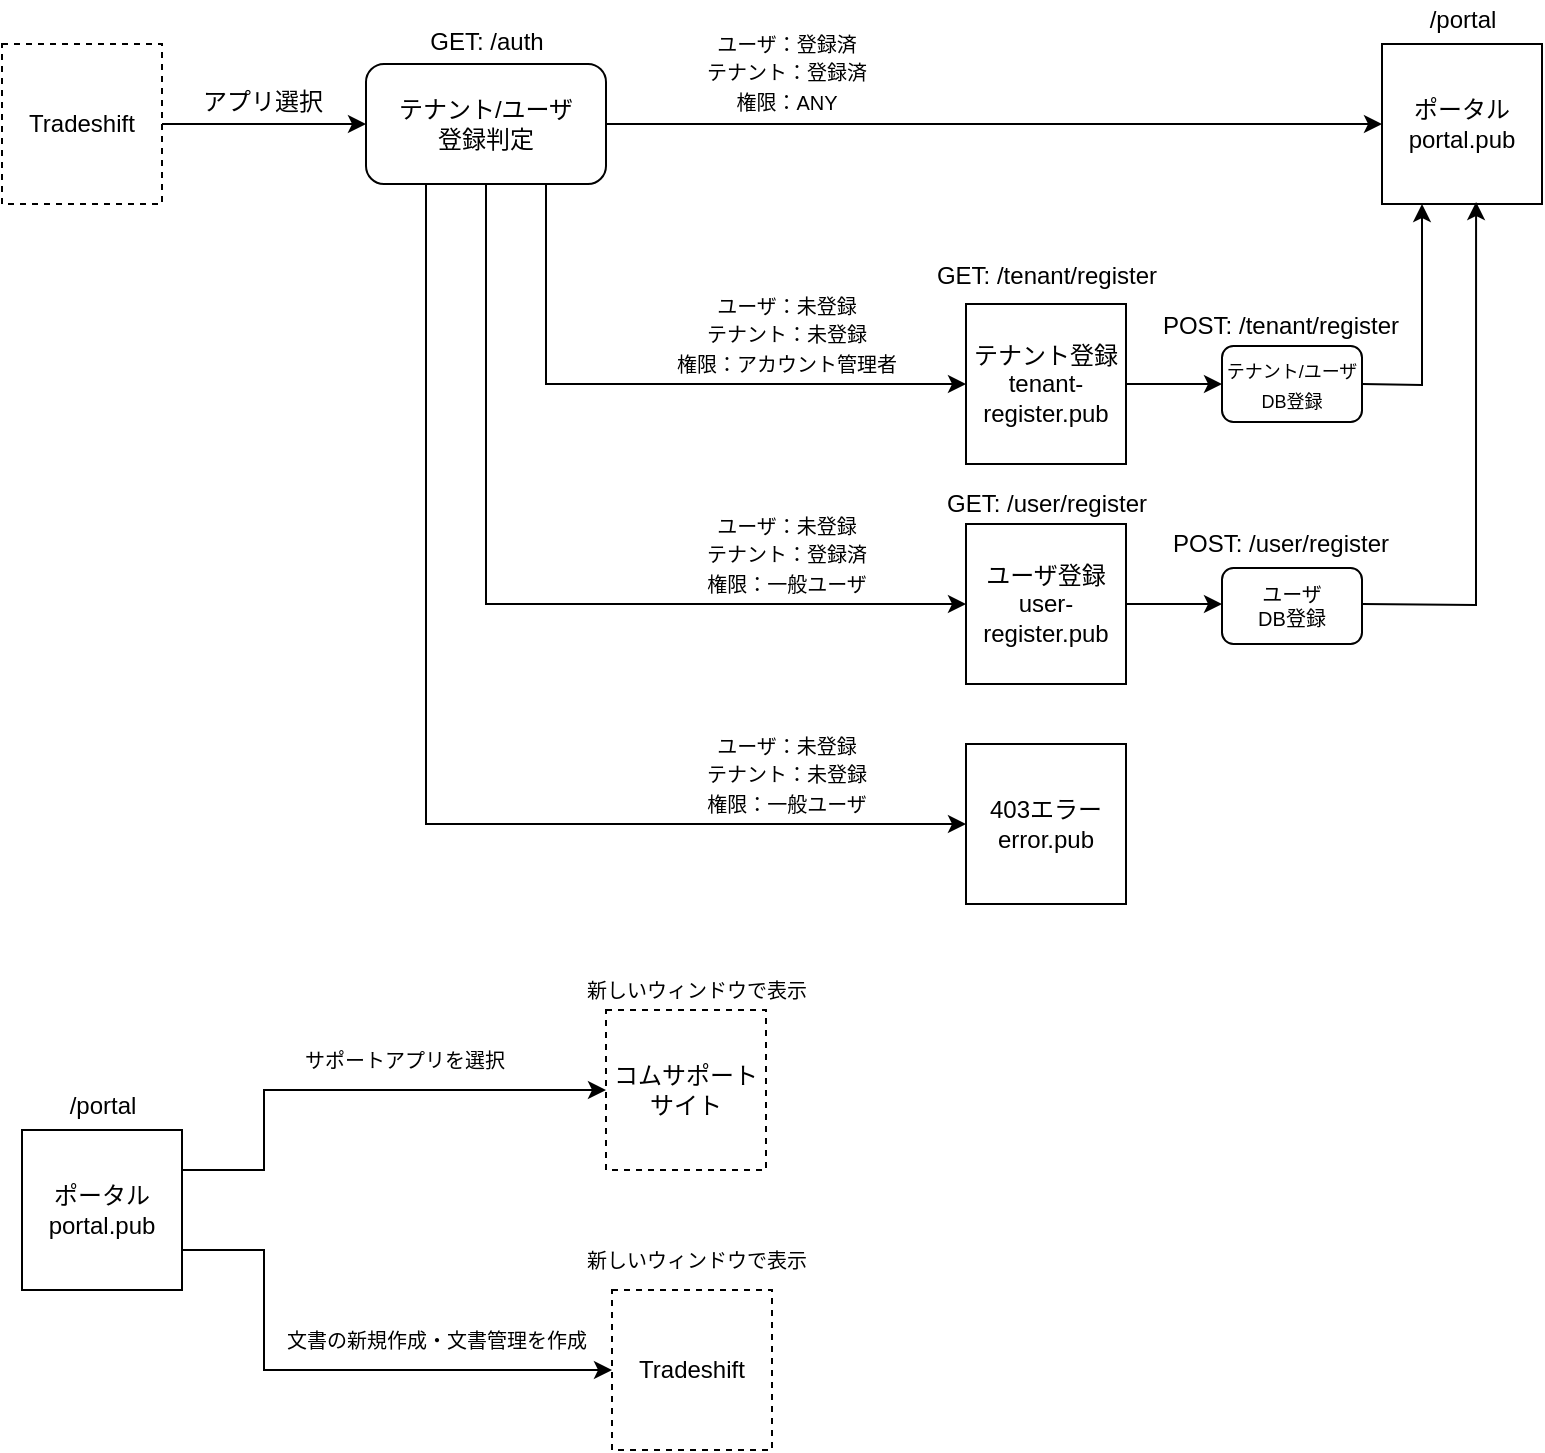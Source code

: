 <mxfile version="13.10.0" type="embed">
    <diagram id="jZcPVDb7O-awAezXT4eu" name="Page-1">
        <mxGraphModel dx="1204" dy="642" grid="1" gridSize="10" guides="1" tooltips="1" connect="1" arrows="1" fold="1" page="1" pageScale="1" pageWidth="827" pageHeight="1169" math="0" shadow="0">
            <root>
                <mxCell id="0"/>
                <mxCell id="1" parent="0"/>
                <mxCell id="61" style="edgeStyle=orthogonalEdgeStyle;rounded=0;orthogonalLoop=1;jettySize=auto;html=1;exitX=1;exitY=0.5;exitDx=0;exitDy=0;entryX=0;entryY=0.5;entryDx=0;entryDy=0;" parent="1" source="59" target="60" edge="1">
                    <mxGeometry relative="1" as="geometry"/>
                </mxCell>
                <mxCell id="59" value="Tradeshift" style="whiteSpace=wrap;html=1;aspect=fixed;dashed=1;" parent="1" vertex="1">
                    <mxGeometry x="29" y="102" width="80" height="80" as="geometry"/>
                </mxCell>
                <mxCell id="65" style="edgeStyle=orthogonalEdgeStyle;rounded=0;orthogonalLoop=1;jettySize=auto;html=1;exitX=1;exitY=0.5;exitDx=0;exitDy=0;entryX=0;entryY=0.5;entryDx=0;entryDy=0;" parent="1" source="60" target="64" edge="1">
                    <mxGeometry relative="1" as="geometry"/>
                </mxCell>
                <mxCell id="78" style="edgeStyle=orthogonalEdgeStyle;rounded=0;orthogonalLoop=1;jettySize=auto;html=1;exitX=0.25;exitY=1;exitDx=0;exitDy=0;entryX=0;entryY=0.5;entryDx=0;entryDy=0;" parent="1" source="60" target="76" edge="1">
                    <mxGeometry relative="1" as="geometry"/>
                </mxCell>
                <mxCell id="60" value="テナント/ユーザ&lt;br&gt;登録判定" style="rounded=1;whiteSpace=wrap;html=1;" parent="1" vertex="1">
                    <mxGeometry x="211" y="112" width="120" height="60" as="geometry"/>
                </mxCell>
                <mxCell id="62" value="アプリ選択" style="text;html=1;align=center;verticalAlign=middle;resizable=0;points=[];autosize=1;" parent="1" vertex="1">
                    <mxGeometry x="119" y="121" width="80" height="20" as="geometry"/>
                </mxCell>
                <mxCell id="64" value="ポータル&lt;br&gt;portal.pub" style="whiteSpace=wrap;html=1;aspect=fixed;" parent="1" vertex="1">
                    <mxGeometry x="719" y="102" width="80" height="80" as="geometry"/>
                </mxCell>
                <mxCell id="86" style="edgeStyle=orthogonalEdgeStyle;rounded=0;orthogonalLoop=1;jettySize=auto;html=1;exitX=1;exitY=0.5;exitDx=0;exitDy=0;entryX=0;entryY=0.5;entryDx=0;entryDy=0;" parent="1" source="66" edge="1">
                    <mxGeometry relative="1" as="geometry">
                        <mxPoint x="639" y="272" as="targetPoint"/>
                    </mxGeometry>
                </mxCell>
                <mxCell id="66" value="テナント登録&lt;br&gt;tenant-register.pub" style="whiteSpace=wrap;html=1;aspect=fixed;" parent="1" vertex="1">
                    <mxGeometry x="511" y="232" width="80" height="80" as="geometry"/>
                </mxCell>
                <mxCell id="67" value="GET: /auth" style="text;html=1;align=center;verticalAlign=middle;resizable=0;points=[];autosize=1;" parent="1" vertex="1">
                    <mxGeometry x="236" y="91" width="70" height="20" as="geometry"/>
                </mxCell>
                <mxCell id="68" value="/portal" style="text;html=1;align=center;verticalAlign=middle;resizable=0;points=[];autosize=1;" parent="1" vertex="1">
                    <mxGeometry x="734" y="80" width="50" height="20" as="geometry"/>
                </mxCell>
                <mxCell id="69" value="GET: /tenant/register" style="text;html=1;align=center;verticalAlign=middle;resizable=0;points=[];autosize=1;" parent="1" vertex="1">
                    <mxGeometry x="486" y="208" width="130" height="20" as="geometry"/>
                </mxCell>
                <mxCell id="70" style="edgeStyle=orthogonalEdgeStyle;rounded=0;orthogonalLoop=1;jettySize=auto;html=1;exitX=0.75;exitY=1;exitDx=0;exitDy=0;entryX=0;entryY=0.5;entryDx=0;entryDy=0;" parent="1" source="60" target="66" edge="1">
                    <mxGeometry relative="1" as="geometry">
                        <mxPoint x="341" y="152" as="sourcePoint"/>
                        <mxPoint x="461" y="152" as="targetPoint"/>
                    </mxGeometry>
                </mxCell>
                <mxCell id="87" style="edgeStyle=orthogonalEdgeStyle;rounded=0;orthogonalLoop=1;jettySize=auto;html=1;exitX=1;exitY=0.5;exitDx=0;exitDy=0;entryX=0;entryY=0.5;entryDx=0;entryDy=0;" parent="1" source="71" edge="1">
                    <mxGeometry relative="1" as="geometry">
                        <mxPoint x="639" y="382" as="targetPoint"/>
                    </mxGeometry>
                </mxCell>
                <mxCell id="71" value="ユーザ登録&lt;br&gt;user-register.pub" style="whiteSpace=wrap;html=1;aspect=fixed;" parent="1" vertex="1">
                    <mxGeometry x="511" y="342" width="80" height="80" as="geometry"/>
                </mxCell>
                <mxCell id="72" style="edgeStyle=orthogonalEdgeStyle;rounded=0;orthogonalLoop=1;jettySize=auto;html=1;exitX=0.5;exitY=1;exitDx=0;exitDy=0;entryX=0;entryY=0.5;entryDx=0;entryDy=0;" parent="1" source="60" target="71" edge="1">
                    <mxGeometry relative="1" as="geometry">
                        <mxPoint x="311" y="182" as="sourcePoint"/>
                        <mxPoint x="461" y="282" as="targetPoint"/>
                    </mxGeometry>
                </mxCell>
                <mxCell id="73" value="&lt;font style=&quot;font-size: 10px&quot;&gt;ユーザ：未登録&lt;br&gt;テナント：未登録&lt;br&gt;権限：アカウント管理者&lt;br&gt;&lt;/font&gt;" style="text;html=1;align=center;verticalAlign=middle;resizable=0;points=[];autosize=1;" parent="1" vertex="1">
                    <mxGeometry x="356" y="222" width="130" height="50" as="geometry"/>
                </mxCell>
                <mxCell id="74" value="&lt;font style=&quot;font-size: 10px&quot;&gt;ユーザ：未登録&lt;br&gt;テナント：登録済&lt;br&gt;権限：一般ユーザ&lt;br&gt;&lt;/font&gt;" style="text;html=1;align=center;verticalAlign=middle;resizable=0;points=[];autosize=1;" parent="1" vertex="1">
                    <mxGeometry x="371" y="332" width="100" height="50" as="geometry"/>
                </mxCell>
                <mxCell id="76" value="403エラー&lt;br&gt;error.pub" style="whiteSpace=wrap;html=1;aspect=fixed;" parent="1" vertex="1">
                    <mxGeometry x="511" y="452" width="80" height="80" as="geometry"/>
                </mxCell>
                <mxCell id="79" value="&lt;font style=&quot;font-size: 10px&quot;&gt;ユーザ：未登録&lt;br&gt;テナント：未登録&lt;br&gt;権限：一般ユーザ&lt;br&gt;&lt;/font&gt;" style="text;html=1;align=center;verticalAlign=middle;resizable=0;points=[];autosize=1;" parent="1" vertex="1">
                    <mxGeometry x="371" y="442" width="100" height="50" as="geometry"/>
                </mxCell>
                <mxCell id="80" value="GET: /user/register" style="text;html=1;align=center;verticalAlign=middle;resizable=0;points=[];autosize=1;" parent="1" vertex="1">
                    <mxGeometry x="491" y="322" width="120" height="20" as="geometry"/>
                </mxCell>
                <mxCell id="82" value="&lt;font style=&quot;font-size: 10px&quot;&gt;ユーザ：登録済&lt;br&gt;テナント：登録済&lt;br&gt;権限：ANY&lt;br&gt;&lt;/font&gt;" style="text;html=1;align=center;verticalAlign=middle;resizable=0;points=[];autosize=1;" parent="1" vertex="1">
                    <mxGeometry x="371" y="91" width="100" height="50" as="geometry"/>
                </mxCell>
                <mxCell id="89" style="edgeStyle=orthogonalEdgeStyle;rounded=0;orthogonalLoop=1;jettySize=auto;html=1;exitX=1;exitY=0.5;exitDx=0;exitDy=0;entryX=0.25;entryY=1;entryDx=0;entryDy=0;" parent="1" target="64" edge="1">
                    <mxGeometry relative="1" as="geometry">
                        <mxPoint x="709" y="272" as="sourcePoint"/>
                    </mxGeometry>
                </mxCell>
                <mxCell id="90" style="edgeStyle=orthogonalEdgeStyle;rounded=0;orthogonalLoop=1;jettySize=auto;html=1;exitX=1;exitY=0.5;exitDx=0;exitDy=0;entryX=0.588;entryY=0.988;entryDx=0;entryDy=0;entryPerimeter=0;" parent="1" target="64" edge="1">
                    <mxGeometry relative="1" as="geometry">
                        <mxPoint x="709" y="382" as="sourcePoint"/>
                    </mxGeometry>
                </mxCell>
                <mxCell id="91" value="&lt;font style=&quot;font-size: 9px&quot;&gt;テナント/ユーザ&lt;br&gt;DB登録&lt;/font&gt;" style="rounded=1;whiteSpace=wrap;html=1;" parent="1" vertex="1">
                    <mxGeometry x="639" y="253" width="70" height="38" as="geometry"/>
                </mxCell>
                <mxCell id="92" value="ユーザ&lt;br style=&quot;font-size: 10px;&quot;&gt;DB登録" style="rounded=1;whiteSpace=wrap;html=1;fontSize=10;" parent="1" vertex="1">
                    <mxGeometry x="639" y="364" width="70" height="38" as="geometry"/>
                </mxCell>
                <mxCell id="94" value="POST: /tenant/register" style="text;html=1;align=center;verticalAlign=middle;resizable=0;points=[];autosize=1;" parent="1" vertex="1">
                    <mxGeometry x="603" y="233" width="130" height="20" as="geometry"/>
                </mxCell>
                <mxCell id="95" value="POST: /user/register" style="text;html=1;align=center;verticalAlign=middle;resizable=0;points=[];autosize=1;" parent="1" vertex="1">
                    <mxGeometry x="608" y="342" width="120" height="20" as="geometry"/>
                </mxCell>
                <mxCell id="100" style="edgeStyle=orthogonalEdgeStyle;rounded=0;orthogonalLoop=1;jettySize=auto;html=1;exitX=1;exitY=0.25;exitDx=0;exitDy=0;entryX=0;entryY=0.5;entryDx=0;entryDy=0;" edge="1" parent="1" source="96" target="97">
                    <mxGeometry relative="1" as="geometry">
                        <Array as="points">
                            <mxPoint x="160" y="665"/>
                            <mxPoint x="160" y="625"/>
                        </Array>
                    </mxGeometry>
                </mxCell>
                <mxCell id="101" style="edgeStyle=orthogonalEdgeStyle;rounded=0;orthogonalLoop=1;jettySize=auto;html=1;exitX=1;exitY=0.75;exitDx=0;exitDy=0;entryX=0;entryY=0.5;entryDx=0;entryDy=0;" edge="1" parent="1" source="96" target="98">
                    <mxGeometry relative="1" as="geometry">
                        <Array as="points">
                            <mxPoint x="160" y="705"/>
                            <mxPoint x="160" y="765"/>
                        </Array>
                    </mxGeometry>
                </mxCell>
                <mxCell id="96" value="ポータル&lt;br&gt;portal.pub" style="whiteSpace=wrap;html=1;aspect=fixed;" parent="1" vertex="1">
                    <mxGeometry x="39" y="645" width="80" height="80" as="geometry"/>
                </mxCell>
                <mxCell id="97" value="コムサポートサイト" style="whiteSpace=wrap;html=1;aspect=fixed;dashed=1;" parent="1" vertex="1">
                    <mxGeometry x="331" y="585" width="80" height="80" as="geometry"/>
                </mxCell>
                <mxCell id="98" value="Tradeshift" style="whiteSpace=wrap;html=1;aspect=fixed;dashed=1;" parent="1" vertex="1">
                    <mxGeometry x="334" y="725" width="80" height="80" as="geometry"/>
                </mxCell>
                <mxCell id="99" value="/portal" style="text;html=1;align=center;verticalAlign=middle;resizable=0;points=[];autosize=1;" parent="1" vertex="1">
                    <mxGeometry x="54" y="623" width="50" height="20" as="geometry"/>
                </mxCell>
                <mxCell id="103" value="&lt;font style=&quot;font-size: 10px&quot;&gt;サポートアプリを選択&lt;/font&gt;" style="text;html=1;align=center;verticalAlign=middle;resizable=0;points=[];autosize=1;" vertex="1" parent="1">
                    <mxGeometry x="170" y="600" width="120" height="20" as="geometry"/>
                </mxCell>
                <mxCell id="104" value="文書の新規作成・文書管理を作成" style="text;html=1;align=center;verticalAlign=middle;resizable=0;points=[];autosize=1;fontSize=10;" vertex="1" parent="1">
                    <mxGeometry x="161" y="740" width="170" height="20" as="geometry"/>
                </mxCell>
                <mxCell id="105" value="新しいウィンドウで表示" style="text;html=1;align=center;verticalAlign=middle;resizable=0;points=[];autosize=1;fontSize=10;" vertex="1" parent="1">
                    <mxGeometry x="311" y="565" width="130" height="20" as="geometry"/>
                </mxCell>
                <mxCell id="106" value="新しいウィンドウで表示" style="text;html=1;align=center;verticalAlign=middle;resizable=0;points=[];autosize=1;fontSize=10;" vertex="1" parent="1">
                    <mxGeometry x="311" y="700" width="130" height="20" as="geometry"/>
                </mxCell>
            </root>
        </mxGraphModel>
    </diagram>
</mxfile>